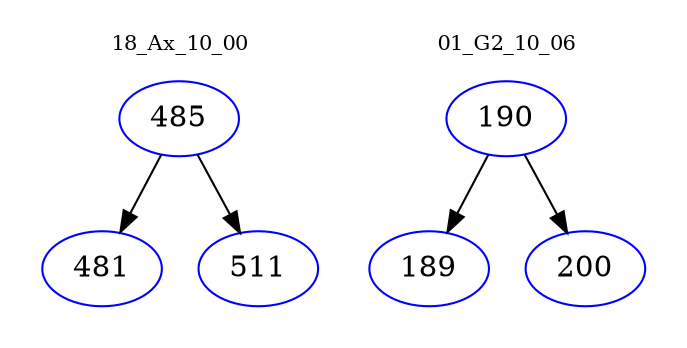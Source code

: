 digraph{
subgraph cluster_0 {
color = white
label = "18_Ax_10_00";
fontsize=10;
T0_485 [label="485", color="blue"]
T0_485 -> T0_481 [color="black"]
T0_481 [label="481", color="blue"]
T0_485 -> T0_511 [color="black"]
T0_511 [label="511", color="blue"]
}
subgraph cluster_1 {
color = white
label = "01_G2_10_06";
fontsize=10;
T1_190 [label="190", color="blue"]
T1_190 -> T1_189 [color="black"]
T1_189 [label="189", color="blue"]
T1_190 -> T1_200 [color="black"]
T1_200 [label="200", color="blue"]
}
}
